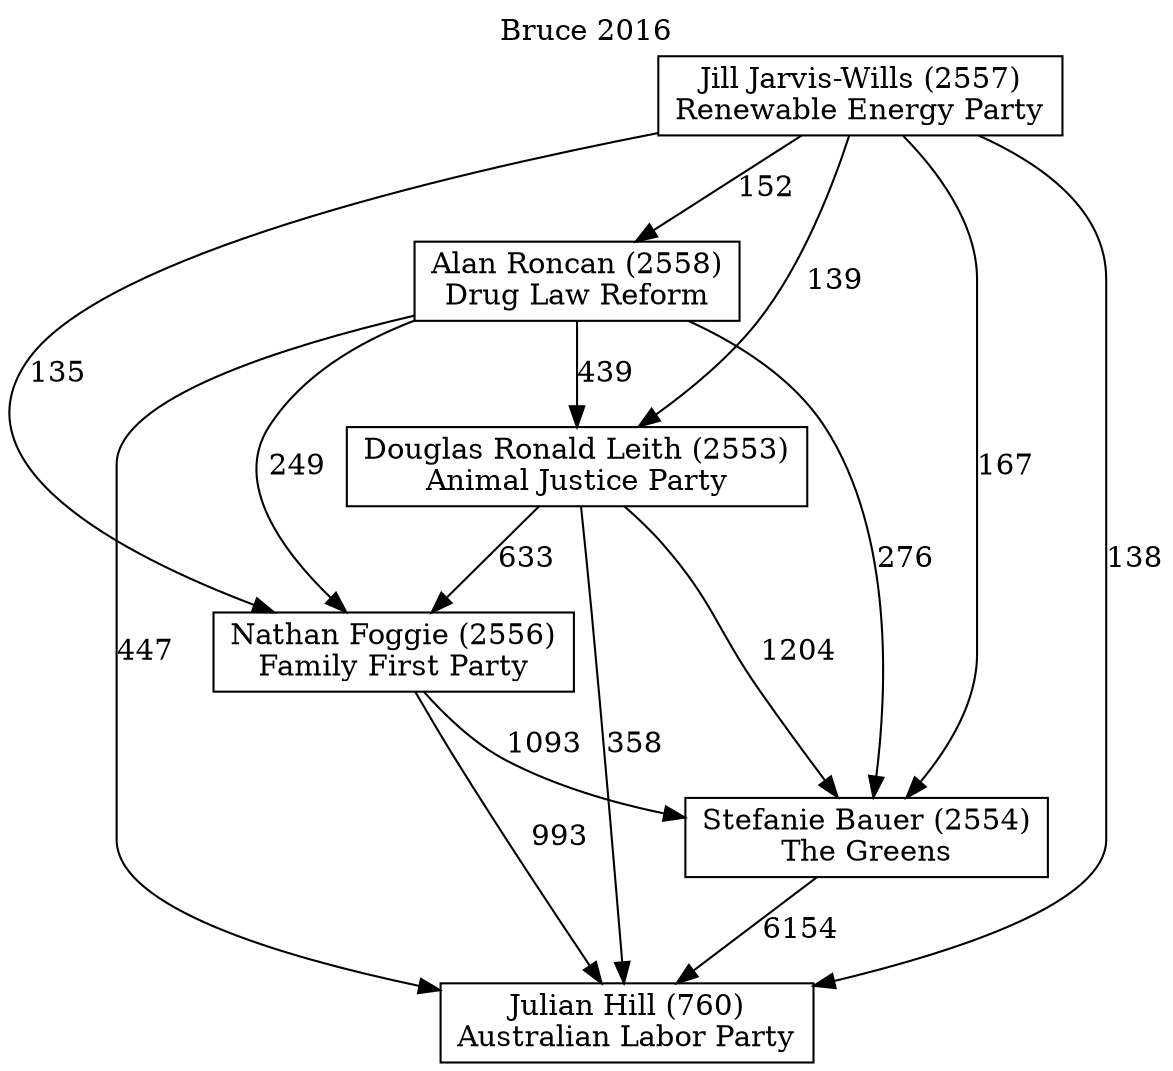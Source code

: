 // House preference flow
digraph "Julian Hill (760)_Bruce_2016" {
	graph [label="Bruce 2016" labelloc=t mclimit=10]
	node [shape=box]
	"Nathan Foggie (2556)" [label="Nathan Foggie (2556)
Family First Party"]
	"Stefanie Bauer (2554)" [label="Stefanie Bauer (2554)
The Greens"]
	"Alan Roncan (2558)" [label="Alan Roncan (2558)
Drug Law Reform"]
	"Jill Jarvis-Wills (2557)" [label="Jill Jarvis-Wills (2557)
Renewable Energy Party"]
	"Douglas Ronald Leith (2553)" [label="Douglas Ronald Leith (2553)
Animal Justice Party"]
	"Julian Hill (760)" [label="Julian Hill (760)
Australian Labor Party"]
	"Jill Jarvis-Wills (2557)" -> "Nathan Foggie (2556)" [label=135]
	"Jill Jarvis-Wills (2557)" -> "Julian Hill (760)" [label=138]
	"Douglas Ronald Leith (2553)" -> "Julian Hill (760)" [label=358]
	"Douglas Ronald Leith (2553)" -> "Nathan Foggie (2556)" [label=633]
	"Nathan Foggie (2556)" -> "Julian Hill (760)" [label=993]
	"Alan Roncan (2558)" -> "Julian Hill (760)" [label=447]
	"Stefanie Bauer (2554)" -> "Julian Hill (760)" [label=6154]
	"Nathan Foggie (2556)" -> "Stefanie Bauer (2554)" [label=1093]
	"Douglas Ronald Leith (2553)" -> "Stefanie Bauer (2554)" [label=1204]
	"Jill Jarvis-Wills (2557)" -> "Alan Roncan (2558)" [label=152]
	"Alan Roncan (2558)" -> "Stefanie Bauer (2554)" [label=276]
	"Alan Roncan (2558)" -> "Douglas Ronald Leith (2553)" [label=439]
	"Jill Jarvis-Wills (2557)" -> "Stefanie Bauer (2554)" [label=167]
	"Jill Jarvis-Wills (2557)" -> "Douglas Ronald Leith (2553)" [label=139]
	"Alan Roncan (2558)" -> "Nathan Foggie (2556)" [label=249]
}
